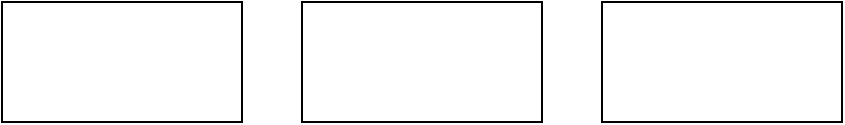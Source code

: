 <mxfile version="24.2.1" type="github">
  <diagram name="第 1 页" id="NLSejLXnUovLadYNibVl">
    <mxGraphModel dx="876" dy="663" grid="1" gridSize="10" guides="1" tooltips="1" connect="1" arrows="1" fold="1" page="1" pageScale="1" pageWidth="827" pageHeight="1169" math="0" shadow="0">
      <root>
        <mxCell id="0" />
        <mxCell id="1" parent="0" />
        <mxCell id="uD4fByFOX-8A5l0kGjoE-1" value="" style="rounded=0;whiteSpace=wrap;html=1;" vertex="1" parent="1">
          <mxGeometry x="230" y="230" width="120" height="60" as="geometry" />
        </mxCell>
        <mxCell id="uD4fByFOX-8A5l0kGjoE-2" value="" style="rounded=0;whiteSpace=wrap;html=1;" vertex="1" parent="1">
          <mxGeometry x="380" y="230" width="120" height="60" as="geometry" />
        </mxCell>
        <mxCell id="uD4fByFOX-8A5l0kGjoE-3" value="" style="rounded=0;whiteSpace=wrap;html=1;" vertex="1" parent="1">
          <mxGeometry x="530" y="230" width="120" height="60" as="geometry" />
        </mxCell>
      </root>
    </mxGraphModel>
  </diagram>
</mxfile>
